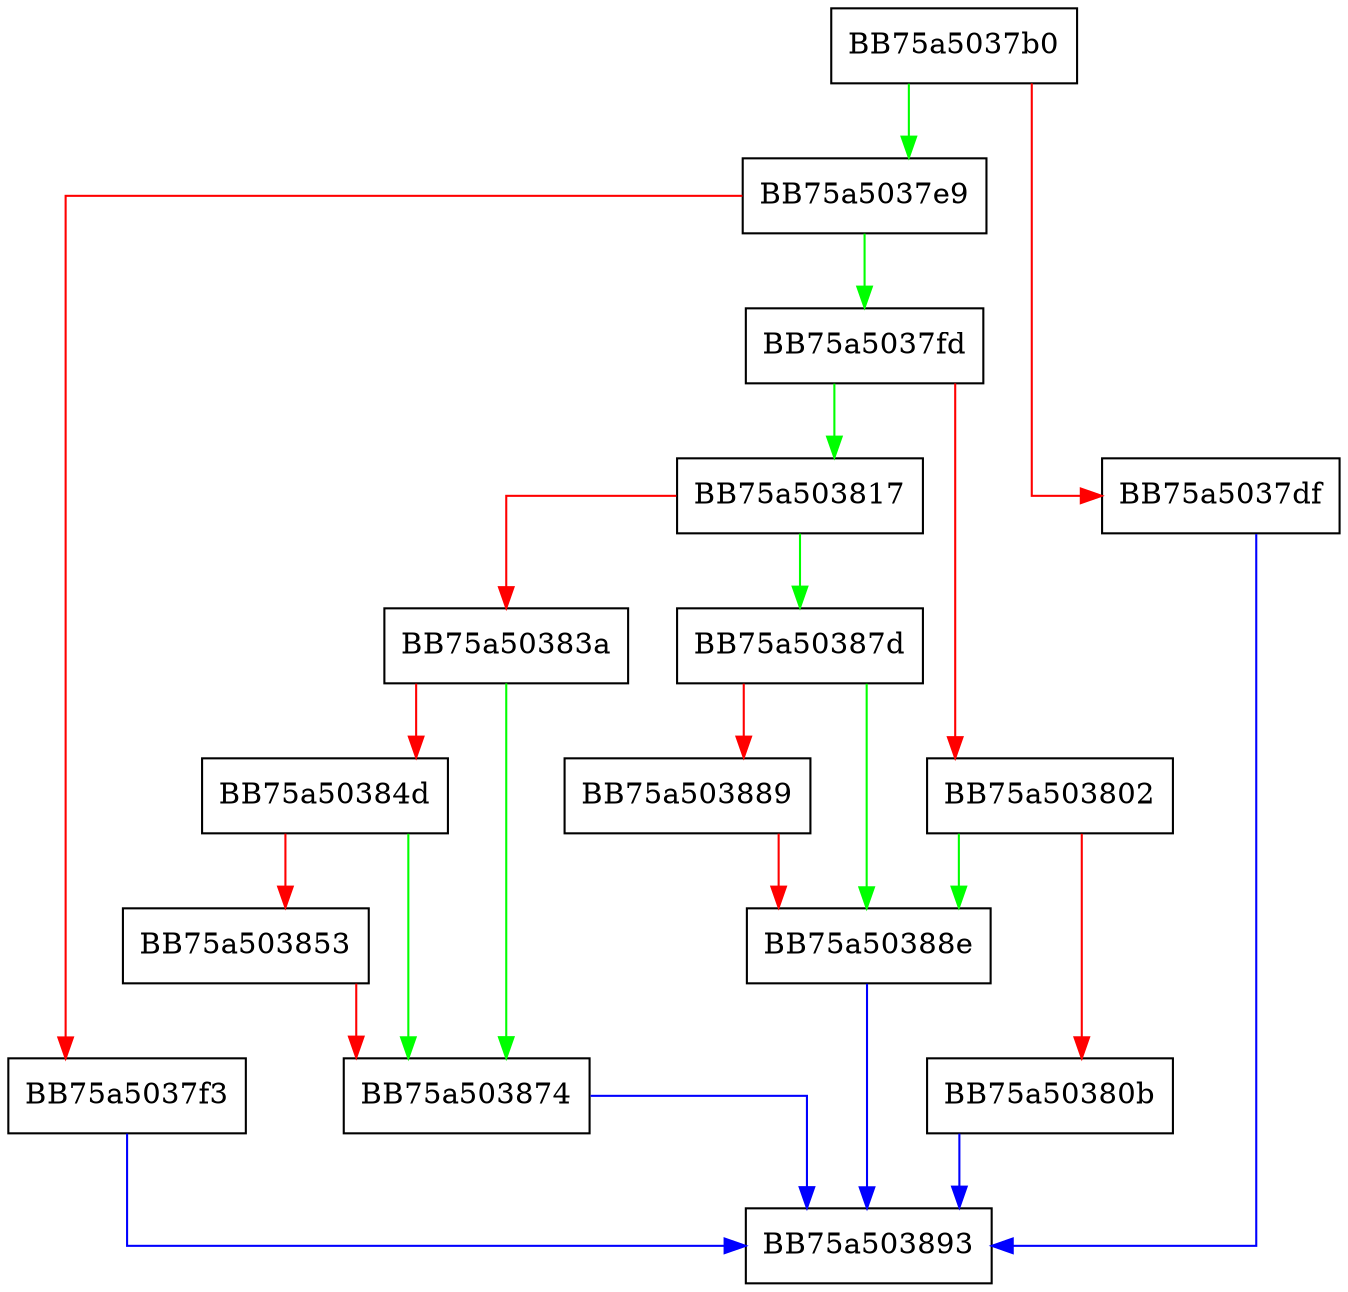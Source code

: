 digraph Read {
  node [shape="box"];
  graph [splines=ortho];
  BB75a5037b0 -> BB75a5037e9 [color="green"];
  BB75a5037b0 -> BB75a5037df [color="red"];
  BB75a5037df -> BB75a503893 [color="blue"];
  BB75a5037e9 -> BB75a5037fd [color="green"];
  BB75a5037e9 -> BB75a5037f3 [color="red"];
  BB75a5037f3 -> BB75a503893 [color="blue"];
  BB75a5037fd -> BB75a503817 [color="green"];
  BB75a5037fd -> BB75a503802 [color="red"];
  BB75a503802 -> BB75a50388e [color="green"];
  BB75a503802 -> BB75a50380b [color="red"];
  BB75a50380b -> BB75a503893 [color="blue"];
  BB75a503817 -> BB75a50387d [color="green"];
  BB75a503817 -> BB75a50383a [color="red"];
  BB75a50383a -> BB75a503874 [color="green"];
  BB75a50383a -> BB75a50384d [color="red"];
  BB75a50384d -> BB75a503874 [color="green"];
  BB75a50384d -> BB75a503853 [color="red"];
  BB75a503853 -> BB75a503874 [color="red"];
  BB75a503874 -> BB75a503893 [color="blue"];
  BB75a50387d -> BB75a50388e [color="green"];
  BB75a50387d -> BB75a503889 [color="red"];
  BB75a503889 -> BB75a50388e [color="red"];
  BB75a50388e -> BB75a503893 [color="blue"];
}